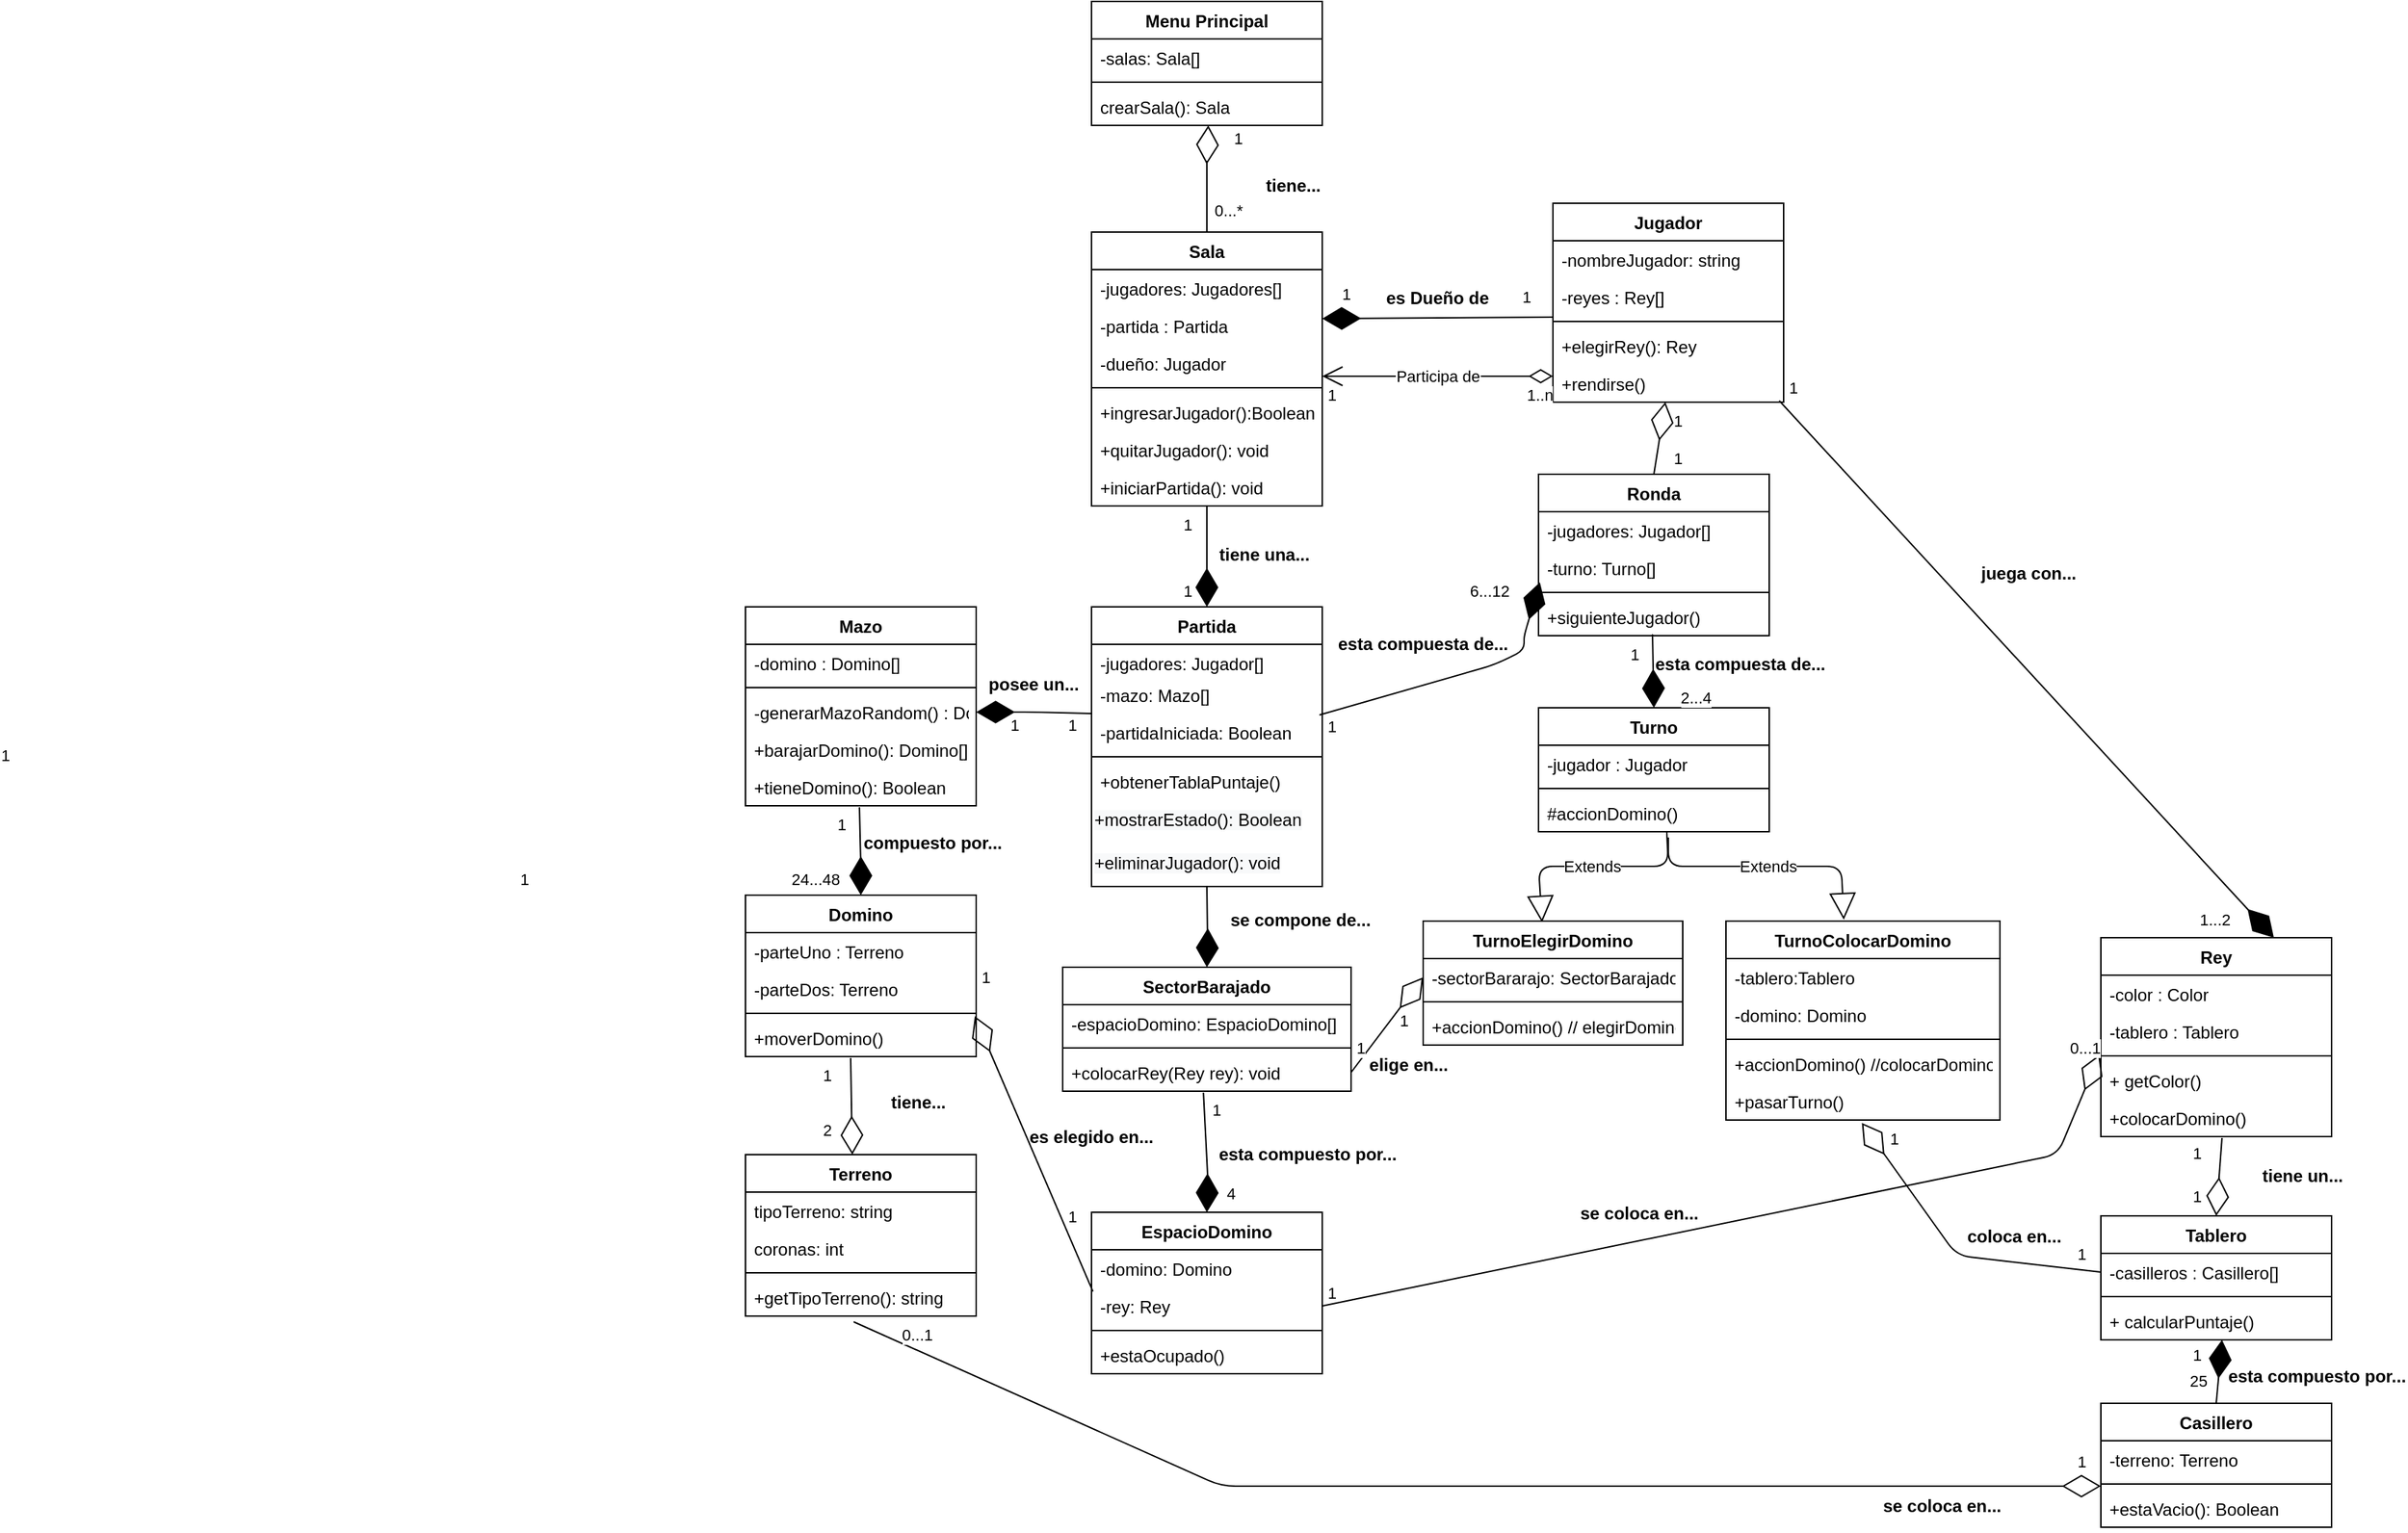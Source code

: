 <mxfile version="14.4.3" type="device" pages="3"><diagram id="KuV_5KP9sOC4Y28klqq5" name="DiagramaClases"><mxGraphModel dx="1955" dy="1622" grid="1" gridSize="10" guides="1" tooltips="1" connect="1" arrows="1" fold="1" page="1" pageScale="1" pageWidth="850" pageHeight="1100" math="0" shadow="0"><root><mxCell id="0"/><mxCell id="1" parent="0"/><mxCell id="2_Eyo7w_1STOBuN21hWx-1" value="Domino" style="swimlane;fontStyle=1;align=center;verticalAlign=top;childLayout=stackLayout;horizontal=1;startSize=26;horizontalStack=0;resizeParent=1;resizeParentMax=0;resizeLast=0;collapsible=1;marginBottom=0;" vertex="1" parent="1"><mxGeometry x="40" y="180" width="160" height="112" as="geometry"/></mxCell><mxCell id="2_Eyo7w_1STOBuN21hWx-2" value="-parteUno : Terreno" style="text;strokeColor=none;fillColor=none;align=left;verticalAlign=top;spacingLeft=4;spacingRight=4;overflow=hidden;rotatable=0;points=[[0,0.5],[1,0.5]];portConstraint=eastwest;" vertex="1" parent="2_Eyo7w_1STOBuN21hWx-1"><mxGeometry y="26" width="160" height="26" as="geometry"/></mxCell><mxCell id="yd41BrA-gh4_vi07hVKu-1" value="-parteDos: Terreno" style="text;strokeColor=none;fillColor=none;align=left;verticalAlign=top;spacingLeft=4;spacingRight=4;overflow=hidden;rotatable=0;points=[[0,0.5],[1,0.5]];portConstraint=eastwest;" vertex="1" parent="2_Eyo7w_1STOBuN21hWx-1"><mxGeometry y="52" width="160" height="26" as="geometry"/></mxCell><mxCell id="2_Eyo7w_1STOBuN21hWx-3" value="" style="line;strokeWidth=1;fillColor=none;align=left;verticalAlign=middle;spacingTop=-1;spacingLeft=3;spacingRight=3;rotatable=0;labelPosition=right;points=[];portConstraint=eastwest;" vertex="1" parent="2_Eyo7w_1STOBuN21hWx-1"><mxGeometry y="78" width="160" height="8" as="geometry"/></mxCell><mxCell id="2_Eyo7w_1STOBuN21hWx-4" value="+moverDomino()&#10;" style="text;strokeColor=none;fillColor=none;align=left;verticalAlign=top;spacingLeft=4;spacingRight=4;overflow=hidden;rotatable=0;points=[[0,0.5],[1,0.5]];portConstraint=eastwest;" vertex="1" parent="2_Eyo7w_1STOBuN21hWx-1"><mxGeometry y="86" width="160" height="26" as="geometry"/></mxCell><mxCell id="4Z4mTDi5kLFsqpVCxoKv-1" value="Tablero" style="swimlane;fontStyle=1;align=center;verticalAlign=top;childLayout=stackLayout;horizontal=1;startSize=26;horizontalStack=0;resizeParent=1;resizeParentMax=0;resizeLast=0;collapsible=1;marginBottom=0;" vertex="1" parent="1"><mxGeometry x="980" y="402.5" width="160" height="86" as="geometry"/></mxCell><mxCell id="4Z4mTDi5kLFsqpVCxoKv-2" value="-casilleros : Casillero[]" style="text;strokeColor=none;fillColor=none;align=left;verticalAlign=top;spacingLeft=4;spacingRight=4;overflow=hidden;rotatable=0;points=[[0,0.5],[1,0.5]];portConstraint=eastwest;" vertex="1" parent="4Z4mTDi5kLFsqpVCxoKv-1"><mxGeometry y="26" width="160" height="26" as="geometry"/></mxCell><mxCell id="4Z4mTDi5kLFsqpVCxoKv-4" value="" style="line;strokeWidth=1;fillColor=none;align=left;verticalAlign=middle;spacingTop=-1;spacingLeft=3;spacingRight=3;rotatable=0;labelPosition=right;points=[];portConstraint=eastwest;" vertex="1" parent="4Z4mTDi5kLFsqpVCxoKv-1"><mxGeometry y="52" width="160" height="8" as="geometry"/></mxCell><mxCell id="4Z4mTDi5kLFsqpVCxoKv-5" value="+ calcularPuntaje()" style="text;strokeColor=none;fillColor=none;align=left;verticalAlign=top;spacingLeft=4;spacingRight=4;overflow=hidden;rotatable=0;points=[[0,0.5],[1,0.5]];portConstraint=eastwest;" vertex="1" parent="4Z4mTDi5kLFsqpVCxoKv-1"><mxGeometry y="60" width="160" height="26" as="geometry"/></mxCell><mxCell id="IVnZusQL6a7Zm7D5VMt5-2" value="Rey" style="swimlane;fontStyle=1;align=center;verticalAlign=top;childLayout=stackLayout;horizontal=1;startSize=26;horizontalStack=0;resizeParent=1;resizeParentMax=0;resizeLast=0;collapsible=1;marginBottom=0;" vertex="1" parent="1"><mxGeometry x="980" y="209.5" width="160" height="138" as="geometry"/></mxCell><mxCell id="IVnZusQL6a7Zm7D5VMt5-3" value="-color : Color" style="text;strokeColor=none;fillColor=none;align=left;verticalAlign=top;spacingLeft=4;spacingRight=4;overflow=hidden;rotatable=0;points=[[0,0.5],[1,0.5]];portConstraint=eastwest;" vertex="1" parent="IVnZusQL6a7Zm7D5VMt5-2"><mxGeometry y="26" width="160" height="26" as="geometry"/></mxCell><mxCell id="chewDs23uVSeiwVYQkYg-18" value="-tablero : Tablero" style="text;strokeColor=none;fillColor=none;align=left;verticalAlign=top;spacingLeft=4;spacingRight=4;overflow=hidden;rotatable=0;points=[[0,0.5],[1,0.5]];portConstraint=eastwest;" vertex="1" parent="IVnZusQL6a7Zm7D5VMt5-2"><mxGeometry y="52" width="160" height="26" as="geometry"/></mxCell><mxCell id="IVnZusQL6a7Zm7D5VMt5-4" value="" style="line;strokeWidth=1;fillColor=none;align=left;verticalAlign=middle;spacingTop=-1;spacingLeft=3;spacingRight=3;rotatable=0;labelPosition=right;points=[];portConstraint=eastwest;" vertex="1" parent="IVnZusQL6a7Zm7D5VMt5-2"><mxGeometry y="78" width="160" height="8" as="geometry"/></mxCell><mxCell id="IVnZusQL6a7Zm7D5VMt5-5" value="+ getColor()" style="text;strokeColor=none;fillColor=none;align=left;verticalAlign=top;spacingLeft=4;spacingRight=4;overflow=hidden;rotatable=0;points=[[0,0.5],[1,0.5]];portConstraint=eastwest;" vertex="1" parent="IVnZusQL6a7Zm7D5VMt5-2"><mxGeometry y="86" width="160" height="26" as="geometry"/></mxCell><mxCell id="ZTpM5N0s4w7Glx8zEcHS-23" value="+colocarDomino()" style="text;strokeColor=none;fillColor=none;align=left;verticalAlign=top;spacingLeft=4;spacingRight=4;overflow=hidden;rotatable=0;points=[[0,0.5],[1,0.5]];portConstraint=eastwest;" vertex="1" parent="IVnZusQL6a7Zm7D5VMt5-2"><mxGeometry y="112" width="160" height="26" as="geometry"/></mxCell><mxCell id="chewDs23uVSeiwVYQkYg-1" value="Casillero" style="swimlane;fontStyle=1;align=center;verticalAlign=top;childLayout=stackLayout;horizontal=1;startSize=26;horizontalStack=0;resizeParent=1;resizeParentMax=0;resizeLast=0;collapsible=1;marginBottom=0;" vertex="1" parent="1"><mxGeometry x="980" y="532.5" width="160" height="86" as="geometry"/></mxCell><mxCell id="chewDs23uVSeiwVYQkYg-6" value="-terreno: Terreno" style="text;strokeColor=none;fillColor=none;align=left;verticalAlign=top;spacingLeft=4;spacingRight=4;overflow=hidden;rotatable=0;points=[[0,0.5],[1,0.5]];portConstraint=eastwest;" vertex="1" parent="chewDs23uVSeiwVYQkYg-1"><mxGeometry y="26" width="160" height="26" as="geometry"/></mxCell><mxCell id="chewDs23uVSeiwVYQkYg-3" value="" style="line;strokeWidth=1;fillColor=none;align=left;verticalAlign=middle;spacingTop=-1;spacingLeft=3;spacingRight=3;rotatable=0;labelPosition=right;points=[];portConstraint=eastwest;" vertex="1" parent="chewDs23uVSeiwVYQkYg-1"><mxGeometry y="52" width="160" height="8" as="geometry"/></mxCell><mxCell id="chewDs23uVSeiwVYQkYg-4" value="+estaVacio(): Boolean" style="text;strokeColor=none;fillColor=none;align=left;verticalAlign=top;spacingLeft=4;spacingRight=4;overflow=hidden;rotatable=0;points=[[0,0.5],[1,0.5]];portConstraint=eastwest;" vertex="1" parent="chewDs23uVSeiwVYQkYg-1"><mxGeometry y="60" width="160" height="26" as="geometry"/></mxCell><mxCell id="chewDs23uVSeiwVYQkYg-7" value="Terreno" style="swimlane;fontStyle=1;align=center;verticalAlign=top;childLayout=stackLayout;horizontal=1;startSize=26;horizontalStack=0;resizeParent=1;resizeParentMax=0;resizeLast=0;collapsible=1;marginBottom=0;" vertex="1" parent="1"><mxGeometry x="40" y="360" width="160" height="112" as="geometry"/></mxCell><mxCell id="chewDs23uVSeiwVYQkYg-8" value="tipoTerreno: string" style="text;strokeColor=none;fillColor=none;align=left;verticalAlign=top;spacingLeft=4;spacingRight=4;overflow=hidden;rotatable=0;points=[[0,0.5],[1,0.5]];portConstraint=eastwest;" vertex="1" parent="chewDs23uVSeiwVYQkYg-7"><mxGeometry y="26" width="160" height="26" as="geometry"/></mxCell><mxCell id="ZTpM5N0s4w7Glx8zEcHS-5" value="coronas: int" style="text;strokeColor=none;fillColor=none;align=left;verticalAlign=top;spacingLeft=4;spacingRight=4;overflow=hidden;rotatable=0;points=[[0,0.5],[1,0.5]];portConstraint=eastwest;" vertex="1" parent="chewDs23uVSeiwVYQkYg-7"><mxGeometry y="52" width="160" height="26" as="geometry"/></mxCell><mxCell id="chewDs23uVSeiwVYQkYg-10" value="" style="line;strokeWidth=1;fillColor=none;align=left;verticalAlign=middle;spacingTop=-1;spacingLeft=3;spacingRight=3;rotatable=0;labelPosition=right;points=[];portConstraint=eastwest;" vertex="1" parent="chewDs23uVSeiwVYQkYg-7"><mxGeometry y="78" width="160" height="8" as="geometry"/></mxCell><mxCell id="chewDs23uVSeiwVYQkYg-11" value="+getTipoTerreno(): string" style="text;strokeColor=none;fillColor=none;align=left;verticalAlign=top;spacingLeft=4;spacingRight=4;overflow=hidden;rotatable=0;points=[[0,0.5],[1,0.5]];portConstraint=eastwest;" vertex="1" parent="chewDs23uVSeiwVYQkYg-7"><mxGeometry y="86" width="160" height="26" as="geometry"/></mxCell><mxCell id="chewDs23uVSeiwVYQkYg-13" value="Jugador" style="swimlane;fontStyle=1;align=center;verticalAlign=top;childLayout=stackLayout;horizontal=1;startSize=26;horizontalStack=0;resizeParent=1;resizeParentMax=0;resizeLast=0;collapsible=1;marginBottom=0;" vertex="1" parent="1"><mxGeometry x="600" y="-300" width="160" height="138" as="geometry"/></mxCell><mxCell id="chewDs23uVSeiwVYQkYg-14" value="-nombreJugador: string " style="text;strokeColor=none;fillColor=none;align=left;verticalAlign=top;spacingLeft=4;spacingRight=4;overflow=hidden;rotatable=0;points=[[0,0.5],[1,0.5]];portConstraint=eastwest;" vertex="1" parent="chewDs23uVSeiwVYQkYg-13"><mxGeometry y="26" width="160" height="26" as="geometry"/></mxCell><mxCell id="chewDs23uVSeiwVYQkYg-17" value="-reyes : Rey[] " style="text;strokeColor=none;fillColor=none;align=left;verticalAlign=top;spacingLeft=4;spacingRight=4;overflow=hidden;rotatable=0;points=[[0,0.5],[1,0.5]];portConstraint=eastwest;" vertex="1" parent="chewDs23uVSeiwVYQkYg-13"><mxGeometry y="52" width="160" height="26" as="geometry"/></mxCell><mxCell id="chewDs23uVSeiwVYQkYg-15" value="" style="line;strokeWidth=1;fillColor=none;align=left;verticalAlign=middle;spacingTop=-1;spacingLeft=3;spacingRight=3;rotatable=0;labelPosition=right;points=[];portConstraint=eastwest;" vertex="1" parent="chewDs23uVSeiwVYQkYg-13"><mxGeometry y="78" width="160" height="8" as="geometry"/></mxCell><mxCell id="ZTpM5N0s4w7Glx8zEcHS-24" value="+elegirRey(): Rey" style="text;strokeColor=none;fillColor=none;align=left;verticalAlign=top;spacingLeft=4;spacingRight=4;overflow=hidden;rotatable=0;points=[[0,0.5],[1,0.5]];portConstraint=eastwest;" vertex="1" parent="chewDs23uVSeiwVYQkYg-13"><mxGeometry y="86" width="160" height="26" as="geometry"/></mxCell><mxCell id="k0JgMos1GqSdEg9v65yC-19" value="+rendirse()" style="text;strokeColor=none;fillColor=none;align=left;verticalAlign=top;spacingLeft=4;spacingRight=4;overflow=hidden;rotatable=0;points=[[0,0.5],[1,0.5]];portConstraint=eastwest;" vertex="1" parent="chewDs23uVSeiwVYQkYg-13"><mxGeometry y="112" width="160" height="26" as="geometry"/></mxCell><mxCell id="k0JgMos1GqSdEg9v65yC-24" value="" style="endArrow=diamondThin;endFill=1;endSize=24;html=1;entryX=0;entryY=1.038;entryDx=0;entryDy=0;entryPerimeter=0;exitX=0;exitY=1.038;exitDx=0;exitDy=0;exitPerimeter=0;" edge="1" parent="chewDs23uVSeiwVYQkYg-13" source="chewDs23uVSeiwVYQkYg-17"><mxGeometry width="160" relative="1" as="geometry"><mxPoint x="10" y="80" as="sourcePoint"/><mxPoint x="-160" y="80" as="targetPoint"/></mxGeometry></mxCell><mxCell id="chewDs23uVSeiwVYQkYg-19" value="" style="endArrow=diamondThin;endFill=1;endSize=24;html=1;entryX=0.525;entryY=1;entryDx=0;entryDy=0;exitX=0.5;exitY=0;exitDx=0;exitDy=0;entryPerimeter=0;" edge="1" parent="1" source="chewDs23uVSeiwVYQkYg-1" target="4Z4mTDi5kLFsqpVCxoKv-5"><mxGeometry width="160" relative="1" as="geometry"><mxPoint x="980" y="66.5" as="sourcePoint"/><mxPoint x="880" y="66.5" as="targetPoint"/><Array as="points"/></mxGeometry></mxCell><mxCell id="xcDtAoRsEWh64KCgIT7W-1" value="" style="endArrow=diamondThin;endFill=0;endSize=24;html=1;exitX=0.525;exitY=1.038;exitDx=0;exitDy=0;exitPerimeter=0;entryX=0.5;entryY=0;entryDx=0;entryDy=0;" edge="1" parent="1" source="ZTpM5N0s4w7Glx8zEcHS-23" target="4Z4mTDi5kLFsqpVCxoKv-1"><mxGeometry width="160" relative="1" as="geometry"><mxPoint x="820" y="-199.5" as="sourcePoint"/><mxPoint x="759" y="406.5" as="targetPoint"/></mxGeometry></mxCell><mxCell id="fh1y3cduZatrOfhbFXoz-1" value="Partida" style="swimlane;fontStyle=1;align=center;verticalAlign=top;childLayout=stackLayout;horizontal=1;startSize=26;horizontalStack=0;resizeParent=1;resizeParentMax=0;resizeLast=0;collapsible=1;marginBottom=0;" vertex="1" parent="1"><mxGeometry x="280" y="-20" width="160" height="194" as="geometry"/></mxCell><mxCell id="fh1y3cduZatrOfhbFXoz-2" value="-jugadores: Jugador[]" style="text;strokeColor=none;fillColor=none;align=left;verticalAlign=top;spacingLeft=4;spacingRight=4;overflow=hidden;rotatable=0;points=[[0,0.5],[1,0.5]];portConstraint=eastwest;" vertex="1" parent="fh1y3cduZatrOfhbFXoz-1"><mxGeometry y="26" width="160" height="22" as="geometry"/></mxCell><mxCell id="ZTpM5N0s4w7Glx8zEcHS-6" value="-mazo: Mazo[]" style="text;strokeColor=none;fillColor=none;align=left;verticalAlign=top;spacingLeft=4;spacingRight=4;overflow=hidden;rotatable=0;points=[[0,0.5],[1,0.5]];portConstraint=eastwest;" vertex="1" parent="fh1y3cduZatrOfhbFXoz-1"><mxGeometry y="48" width="160" height="26" as="geometry"/></mxCell><mxCell id="k0JgMos1GqSdEg9v65yC-12" value="-partidaIniciada: Boolean" style="text;strokeColor=none;fillColor=none;align=left;verticalAlign=top;spacingLeft=4;spacingRight=4;overflow=hidden;rotatable=0;points=[[0,0.5],[1,0.5]];portConstraint=eastwest;" vertex="1" parent="fh1y3cduZatrOfhbFXoz-1"><mxGeometry y="74" width="160" height="26" as="geometry"/></mxCell><mxCell id="fh1y3cduZatrOfhbFXoz-4" value="" style="line;strokeWidth=1;fillColor=none;align=left;verticalAlign=middle;spacingTop=-1;spacingLeft=3;spacingRight=3;rotatable=0;labelPosition=right;points=[];portConstraint=eastwest;" vertex="1" parent="fh1y3cduZatrOfhbFXoz-1"><mxGeometry y="100" width="160" height="8" as="geometry"/></mxCell><mxCell id="fh1y3cduZatrOfhbFXoz-5" value="+obtenerTablaPuntaje()" style="text;strokeColor=none;fillColor=none;align=left;verticalAlign=top;spacingLeft=4;spacingRight=4;overflow=hidden;rotatable=0;points=[[0,0.5],[1,0.5]];portConstraint=eastwest;" vertex="1" parent="fh1y3cduZatrOfhbFXoz-1"><mxGeometry y="108" width="160" height="26" as="geometry"/></mxCell><mxCell id="k0JgMos1GqSdEg9v65yC-13" value="&lt;span style=&quot;color: rgb(0 , 0 , 0) ; font-family: &amp;#34;helvetica&amp;#34; ; font-size: 12px ; font-style: normal ; font-weight: 400 ; letter-spacing: normal ; text-align: left ; text-indent: 0px ; text-transform: none ; word-spacing: 0px ; background-color: rgb(248 , 249 , 250) ; display: inline ; float: none&quot;&gt;+mostrarEstado(): Boolean&lt;/span&gt;" style="text;whiteSpace=wrap;html=1;" vertex="1" parent="fh1y3cduZatrOfhbFXoz-1"><mxGeometry y="134" width="160" height="30" as="geometry"/></mxCell><mxCell id="k0JgMos1GqSdEg9v65yC-20" value="&lt;span style=&quot;color: rgb(0 , 0 , 0) ; font-family: &amp;#34;helvetica&amp;#34; ; font-size: 12px ; font-style: normal ; font-weight: 400 ; letter-spacing: normal ; text-align: left ; text-indent: 0px ; text-transform: none ; word-spacing: 0px ; background-color: rgb(248 , 249 , 250) ; display: inline ; float: none&quot;&gt;+eliminarJugador(): void&lt;br&gt;&lt;/span&gt;" style="text;whiteSpace=wrap;html=1;" vertex="1" parent="fh1y3cduZatrOfhbFXoz-1"><mxGeometry y="164" width="160" height="30" as="geometry"/></mxCell><mxCell id="fh1y3cduZatrOfhbFXoz-12" value="Turno" style="swimlane;fontStyle=1;align=center;verticalAlign=top;childLayout=stackLayout;horizontal=1;startSize=26;horizontalStack=0;resizeParent=1;resizeParentMax=0;resizeLast=0;collapsible=1;marginBottom=0;" vertex="1" parent="1"><mxGeometry x="590" y="50" width="160" height="86" as="geometry"/></mxCell><mxCell id="fh1y3cduZatrOfhbFXoz-13" value="-jugador : Jugador" style="text;strokeColor=none;fillColor=none;align=left;verticalAlign=top;spacingLeft=4;spacingRight=4;overflow=hidden;rotatable=0;points=[[0,0.5],[1,0.5]];portConstraint=eastwest;" vertex="1" parent="fh1y3cduZatrOfhbFXoz-12"><mxGeometry y="26" width="160" height="26" as="geometry"/></mxCell><mxCell id="fh1y3cduZatrOfhbFXoz-14" value="" style="line;strokeWidth=1;fillColor=none;align=left;verticalAlign=middle;spacingTop=-1;spacingLeft=3;spacingRight=3;rotatable=0;labelPosition=right;points=[];portConstraint=eastwest;" vertex="1" parent="fh1y3cduZatrOfhbFXoz-12"><mxGeometry y="52" width="160" height="8" as="geometry"/></mxCell><mxCell id="fh1y3cduZatrOfhbFXoz-15" value="#accionDomino()" style="text;strokeColor=none;fillColor=none;align=left;verticalAlign=top;spacingLeft=4;spacingRight=4;overflow=hidden;rotatable=0;points=[[0,0.5],[1,0.5]];portConstraint=eastwest;" vertex="1" parent="fh1y3cduZatrOfhbFXoz-12"><mxGeometry y="60" width="160" height="26" as="geometry"/></mxCell><mxCell id="ZTpM5N0s4w7Glx8zEcHS-11" value="Mazo" style="swimlane;fontStyle=1;align=center;verticalAlign=top;childLayout=stackLayout;horizontal=1;startSize=26;horizontalStack=0;resizeParent=1;resizeParentMax=0;resizeLast=0;collapsible=1;marginBottom=0;" vertex="1" parent="1"><mxGeometry x="40" y="-20" width="160" height="138" as="geometry"/></mxCell><mxCell id="ZTpM5N0s4w7Glx8zEcHS-12" value="-domino : Domino[]" style="text;strokeColor=none;fillColor=none;align=left;verticalAlign=top;spacingLeft=4;spacingRight=4;overflow=hidden;rotatable=0;points=[[0,0.5],[1,0.5]];portConstraint=eastwest;" vertex="1" parent="ZTpM5N0s4w7Glx8zEcHS-11"><mxGeometry y="26" width="160" height="26" as="geometry"/></mxCell><mxCell id="ZTpM5N0s4w7Glx8zEcHS-13" value="" style="line;strokeWidth=1;fillColor=none;align=left;verticalAlign=middle;spacingTop=-1;spacingLeft=3;spacingRight=3;rotatable=0;labelPosition=right;points=[];portConstraint=eastwest;" vertex="1" parent="ZTpM5N0s4w7Glx8zEcHS-11"><mxGeometry y="52" width="160" height="8" as="geometry"/></mxCell><mxCell id="ZTpM5N0s4w7Glx8zEcHS-14" value="-generarMazoRandom() : Domino[]" style="text;strokeColor=none;fillColor=none;align=left;verticalAlign=top;spacingLeft=4;spacingRight=4;overflow=hidden;rotatable=0;points=[[0,0.5],[1,0.5]];portConstraint=eastwest;" vertex="1" parent="ZTpM5N0s4w7Glx8zEcHS-11"><mxGeometry y="60" width="160" height="26" as="geometry"/></mxCell><mxCell id="ZTpM5N0s4w7Glx8zEcHS-15" value="+barajarDomino(): Domino[]" style="text;strokeColor=none;fillColor=none;align=left;verticalAlign=top;spacingLeft=4;spacingRight=4;overflow=hidden;rotatable=0;points=[[0,0.5],[1,0.5]];portConstraint=eastwest;" vertex="1" parent="ZTpM5N0s4w7Glx8zEcHS-11"><mxGeometry y="86" width="160" height="26" as="geometry"/></mxCell><mxCell id="ZTpM5N0s4w7Glx8zEcHS-16" value="+tieneDomino(): Boolean" style="text;strokeColor=none;fillColor=none;align=left;verticalAlign=top;spacingLeft=4;spacingRight=4;overflow=hidden;rotatable=0;points=[[0,0.5],[1,0.5]];portConstraint=eastwest;" vertex="1" parent="ZTpM5N0s4w7Glx8zEcHS-11"><mxGeometry y="112" width="160" height="26" as="geometry"/></mxCell><mxCell id="ZTpM5N0s4w7Glx8zEcHS-17" value="SectorBarajado" style="swimlane;fontStyle=1;align=center;verticalAlign=top;childLayout=stackLayout;horizontal=1;startSize=26;horizontalStack=0;resizeParent=1;resizeParentMax=0;resizeLast=0;collapsible=1;marginBottom=0;" vertex="1" parent="1"><mxGeometry x="260" y="230" width="200" height="86" as="geometry"/></mxCell><mxCell id="ZTpM5N0s4w7Glx8zEcHS-18" value="-espacioDomino: EspacioDomino[]" style="text;strokeColor=none;fillColor=none;align=left;verticalAlign=top;spacingLeft=4;spacingRight=4;overflow=hidden;rotatable=0;points=[[0,0.5],[1,0.5]];portConstraint=eastwest;" vertex="1" parent="ZTpM5N0s4w7Glx8zEcHS-17"><mxGeometry y="26" width="200" height="26" as="geometry"/></mxCell><mxCell id="ZTpM5N0s4w7Glx8zEcHS-19" value="" style="line;strokeWidth=1;fillColor=none;align=left;verticalAlign=middle;spacingTop=-1;spacingLeft=3;spacingRight=3;rotatable=0;labelPosition=right;points=[];portConstraint=eastwest;" vertex="1" parent="ZTpM5N0s4w7Glx8zEcHS-17"><mxGeometry y="52" width="200" height="8" as="geometry"/></mxCell><mxCell id="ZTpM5N0s4w7Glx8zEcHS-30" value="+colocarRey(Rey rey): void" style="text;strokeColor=none;fillColor=none;align=left;verticalAlign=top;spacingLeft=4;spacingRight=4;overflow=hidden;rotatable=0;points=[[0,0.5],[1,0.5]];portConstraint=eastwest;" vertex="1" parent="ZTpM5N0s4w7Glx8zEcHS-17"><mxGeometry y="60" width="200" height="26" as="geometry"/></mxCell><mxCell id="ZTpM5N0s4w7Glx8zEcHS-25" value="EspacioDomino" style="swimlane;fontStyle=1;align=center;verticalAlign=top;childLayout=stackLayout;horizontal=1;startSize=26;horizontalStack=0;resizeParent=1;resizeParentMax=0;resizeLast=0;collapsible=1;marginBottom=0;" vertex="1" parent="1"><mxGeometry x="280" y="400" width="160" height="112" as="geometry"/></mxCell><mxCell id="ZTpM5N0s4w7Glx8zEcHS-26" value="-domino: Domino" style="text;strokeColor=none;fillColor=none;align=left;verticalAlign=top;spacingLeft=4;spacingRight=4;overflow=hidden;rotatable=0;points=[[0,0.5],[1,0.5]];portConstraint=eastwest;" vertex="1" parent="ZTpM5N0s4w7Glx8zEcHS-25"><mxGeometry y="26" width="160" height="26" as="geometry"/></mxCell><mxCell id="ZTpM5N0s4w7Glx8zEcHS-29" value="-rey: Rey" style="text;strokeColor=none;fillColor=none;align=left;verticalAlign=top;spacingLeft=4;spacingRight=4;overflow=hidden;rotatable=0;points=[[0,0.5],[1,0.5]];portConstraint=eastwest;" vertex="1" parent="ZTpM5N0s4w7Glx8zEcHS-25"><mxGeometry y="52" width="160" height="26" as="geometry"/></mxCell><mxCell id="ZTpM5N0s4w7Glx8zEcHS-27" value="" style="line;strokeWidth=1;fillColor=none;align=left;verticalAlign=middle;spacingTop=-1;spacingLeft=3;spacingRight=3;rotatable=0;labelPosition=right;points=[];portConstraint=eastwest;" vertex="1" parent="ZTpM5N0s4w7Glx8zEcHS-25"><mxGeometry y="78" width="160" height="8" as="geometry"/></mxCell><mxCell id="ZTpM5N0s4w7Glx8zEcHS-28" value="+estaOcupado()" style="text;strokeColor=none;fillColor=none;align=left;verticalAlign=top;spacingLeft=4;spacingRight=4;overflow=hidden;rotatable=0;points=[[0,0.5],[1,0.5]];portConstraint=eastwest;" vertex="1" parent="ZTpM5N0s4w7Glx8zEcHS-25"><mxGeometry y="86" width="160" height="26" as="geometry"/></mxCell><mxCell id="k0JgMos1GqSdEg9v65yC-2" value="Menu Principal" style="swimlane;fontStyle=1;align=center;verticalAlign=top;childLayout=stackLayout;horizontal=1;startSize=26;horizontalStack=0;resizeParent=1;resizeParentMax=0;resizeLast=0;collapsible=1;marginBottom=0;" vertex="1" parent="1"><mxGeometry x="280" y="-440" width="160" height="86" as="geometry"/></mxCell><mxCell id="k0JgMos1GqSdEg9v65yC-3" value="-salas: Sala[]" style="text;strokeColor=none;fillColor=none;align=left;verticalAlign=top;spacingLeft=4;spacingRight=4;overflow=hidden;rotatable=0;points=[[0,0.5],[1,0.5]];portConstraint=eastwest;" vertex="1" parent="k0JgMos1GqSdEg9v65yC-2"><mxGeometry y="26" width="160" height="26" as="geometry"/></mxCell><mxCell id="k0JgMos1GqSdEg9v65yC-4" value="" style="line;strokeWidth=1;fillColor=none;align=left;verticalAlign=middle;spacingTop=-1;spacingLeft=3;spacingRight=3;rotatable=0;labelPosition=right;points=[];portConstraint=eastwest;" vertex="1" parent="k0JgMos1GqSdEg9v65yC-2"><mxGeometry y="52" width="160" height="8" as="geometry"/></mxCell><mxCell id="k0JgMos1GqSdEg9v65yC-5" value="crearSala(): Sala" style="text;strokeColor=none;fillColor=none;align=left;verticalAlign=top;spacingLeft=4;spacingRight=4;overflow=hidden;rotatable=0;points=[[0,0.5],[1,0.5]];portConstraint=eastwest;" vertex="1" parent="k0JgMos1GqSdEg9v65yC-2"><mxGeometry y="60" width="160" height="26" as="geometry"/></mxCell><mxCell id="k0JgMos1GqSdEg9v65yC-6" value="Sala" style="swimlane;fontStyle=1;align=center;verticalAlign=top;childLayout=stackLayout;horizontal=1;startSize=26;horizontalStack=0;resizeParent=1;resizeParentMax=0;resizeLast=0;collapsible=1;marginBottom=0;" vertex="1" parent="1"><mxGeometry x="280" y="-280" width="160" height="190" as="geometry"/></mxCell><mxCell id="k0JgMos1GqSdEg9v65yC-7" value="-jugadores: Jugadores[]" style="text;strokeColor=none;fillColor=none;align=left;verticalAlign=top;spacingLeft=4;spacingRight=4;overflow=hidden;rotatable=0;points=[[0,0.5],[1,0.5]];portConstraint=eastwest;" vertex="1" parent="k0JgMos1GqSdEg9v65yC-6"><mxGeometry y="26" width="160" height="26" as="geometry"/></mxCell><mxCell id="k0JgMos1GqSdEg9v65yC-10" value="-partida : Partida" style="text;strokeColor=none;fillColor=none;align=left;verticalAlign=top;spacingLeft=4;spacingRight=4;overflow=hidden;rotatable=0;points=[[0,0.5],[1,0.5]];portConstraint=eastwest;" vertex="1" parent="k0JgMos1GqSdEg9v65yC-6"><mxGeometry y="52" width="160" height="26" as="geometry"/></mxCell><mxCell id="k0JgMos1GqSdEg9v65yC-15" value="-dueño: Jugador" style="text;strokeColor=none;fillColor=none;align=left;verticalAlign=top;spacingLeft=4;spacingRight=4;overflow=hidden;rotatable=0;points=[[0,0.5],[1,0.5]];portConstraint=eastwest;" vertex="1" parent="k0JgMos1GqSdEg9v65yC-6"><mxGeometry y="78" width="160" height="26" as="geometry"/></mxCell><mxCell id="k0JgMos1GqSdEg9v65yC-8" value="" style="line;strokeWidth=1;fillColor=none;align=left;verticalAlign=middle;spacingTop=-1;spacingLeft=3;spacingRight=3;rotatable=0;labelPosition=right;points=[];portConstraint=eastwest;" vertex="1" parent="k0JgMos1GqSdEg9v65yC-6"><mxGeometry y="104" width="160" height="8" as="geometry"/></mxCell><mxCell id="k0JgMos1GqSdEg9v65yC-9" value="+ingresarJugador():Boolean" style="text;strokeColor=none;fillColor=none;align=left;verticalAlign=top;spacingLeft=4;spacingRight=4;overflow=hidden;rotatable=0;points=[[0,0.5],[1,0.5]];portConstraint=eastwest;" vertex="1" parent="k0JgMos1GqSdEg9v65yC-6"><mxGeometry y="112" width="160" height="26" as="geometry"/></mxCell><mxCell id="k0JgMos1GqSdEg9v65yC-17" value="+quitarJugador(): void" style="text;strokeColor=none;fillColor=none;align=left;verticalAlign=top;spacingLeft=4;spacingRight=4;overflow=hidden;rotatable=0;points=[[0,0.5],[1,0.5]];portConstraint=eastwest;" vertex="1" parent="k0JgMos1GqSdEg9v65yC-6"><mxGeometry y="138" width="160" height="26" as="geometry"/></mxCell><mxCell id="k0JgMos1GqSdEg9v65yC-32" value="+iniciarPartida(): void" style="text;strokeColor=none;fillColor=none;align=left;verticalAlign=top;spacingLeft=4;spacingRight=4;overflow=hidden;rotatable=0;points=[[0,0.5],[1,0.5]];portConstraint=eastwest;" vertex="1" parent="k0JgMos1GqSdEg9v65yC-6"><mxGeometry y="164" width="160" height="26" as="geometry"/></mxCell><mxCell id="k0JgMos1GqSdEg9v65yC-21" value="" style="endArrow=diamondThin;endFill=0;endSize=24;html=1;exitX=0.5;exitY=0;exitDx=0;exitDy=0;entryX=0.506;entryY=1;entryDx=0;entryDy=0;entryPerimeter=0;" edge="1" parent="1" source="k0JgMos1GqSdEg9v65yC-6" target="k0JgMos1GqSdEg9v65yC-5"><mxGeometry width="160" relative="1" as="geometry"><mxPoint x="520" y="-350" as="sourcePoint"/><mxPoint x="360" y="-350" as="targetPoint"/><Array as="points"><mxPoint x="360" y="-330"/></Array></mxGeometry></mxCell><mxCell id="k0JgMos1GqSdEg9v65yC-25" value="es Dueño de" style="text;align=center;fontStyle=1;verticalAlign=middle;spacingLeft=3;spacingRight=3;strokeColor=none;rotatable=0;points=[[0,0.5],[1,0.5]];portConstraint=eastwest;" vertex="1" parent="1"><mxGeometry x="480" y="-248" width="80" height="26" as="geometry"/></mxCell><mxCell id="k0JgMos1GqSdEg9v65yC-26" value="Participa de" style="endArrow=open;html=1;endSize=12;startArrow=diamondThin;startSize=14;startFill=0;edgeStyle=orthogonalEdgeStyle;" edge="1" parent="1"><mxGeometry relative="1" as="geometry"><mxPoint x="600" y="-180" as="sourcePoint"/><mxPoint x="440" y="-180" as="targetPoint"/></mxGeometry></mxCell><mxCell id="k0JgMos1GqSdEg9v65yC-27" value="1..n" style="edgeLabel;resizable=0;html=1;align=left;verticalAlign=top;" connectable="0" vertex="1" parent="k0JgMos1GqSdEg9v65yC-26"><mxGeometry x="-1" relative="1" as="geometry"><mxPoint x="-20" as="offset"/></mxGeometry></mxCell><mxCell id="k0JgMos1GqSdEg9v65yC-28" value="1" style="edgeLabel;resizable=0;html=1;align=right;verticalAlign=top;" connectable="0" vertex="1" parent="k0JgMos1GqSdEg9v65yC-26"><mxGeometry x="1" relative="1" as="geometry"><mxPoint x="10" as="offset"/></mxGeometry></mxCell><mxCell id="k0JgMos1GqSdEg9v65yC-30" value="" style="endArrow=diamondThin;endFill=1;endSize=24;html=1;entryX=0.5;entryY=0;entryDx=0;entryDy=0;" edge="1" parent="1" target="fh1y3cduZatrOfhbFXoz-1"><mxGeometry width="160" relative="1" as="geometry"><mxPoint x="360" y="-90" as="sourcePoint"/><mxPoint x="345" y="-48.99" as="targetPoint"/><Array as="points"><mxPoint x="360" y="-80"/></Array></mxGeometry></mxCell><mxCell id="k0JgMos1GqSdEg9v65yC-33" value="tiene una..." style="text;align=center;fontStyle=1;verticalAlign=middle;spacingLeft=3;spacingRight=3;strokeColor=none;rotatable=0;points=[[0,0.5],[1,0.5]];portConstraint=eastwest;" vertex="1" parent="1"><mxGeometry x="360" y="-70" width="80" height="26" as="geometry"/></mxCell><mxCell id="k0JgMos1GqSdEg9v65yC-34" value="" style="endArrow=diamondThin;endFill=1;endSize=24;html=1;entryX=1;entryY=0.5;entryDx=0;entryDy=0;exitX=0;exitY=0;exitDx=0;exitDy=0;exitPerimeter=0;" edge="1" parent="1" source="k0JgMos1GqSdEg9v65yC-12" target="ZTpM5N0s4w7Glx8zEcHS-14"><mxGeometry width="160" relative="1" as="geometry"><mxPoint x="250" as="sourcePoint"/><mxPoint x="250" y="70" as="targetPoint"/><Array as="points"><mxPoint x="240" y="53"/></Array></mxGeometry></mxCell><mxCell id="k0JgMos1GqSdEg9v65yC-35" value="posee un..." style="text;align=center;fontStyle=1;verticalAlign=middle;spacingLeft=3;spacingRight=3;strokeColor=none;rotatable=0;points=[[0,0.5],[1,0.5]];portConstraint=eastwest;" vertex="1" parent="1"><mxGeometry x="200" y="20" width="80" height="26" as="geometry"/></mxCell><mxCell id="k0JgMos1GqSdEg9v65yC-36" value="" style="endArrow=diamondThin;endFill=1;endSize=24;html=1;entryX=0.5;entryY=0;entryDx=0;entryDy=0;exitX=0.494;exitY=1.038;exitDx=0;exitDy=0;exitPerimeter=0;" edge="1" parent="1" source="ZTpM5N0s4w7Glx8zEcHS-16" target="2_Eyo7w_1STOBuN21hWx-1"><mxGeometry width="160" relative="1" as="geometry"><mxPoint x="160" y="161" as="sourcePoint"/><mxPoint x="80" y="160" as="targetPoint"/><Array as="points"><mxPoint x="120" y="160"/></Array></mxGeometry></mxCell><mxCell id="k0JgMos1GqSdEg9v65yC-37" value="compuesto por..." style="text;align=center;fontStyle=1;verticalAlign=middle;spacingLeft=3;spacingRight=3;strokeColor=none;rotatable=0;points=[[0,0.5],[1,0.5]];portConstraint=eastwest;" vertex="1" parent="1"><mxGeometry x="130" y="130" width="80" height="26" as="geometry"/></mxCell><mxCell id="k0JgMos1GqSdEg9v65yC-38" value="1" style="edgeLabel;resizable=0;html=1;align=right;verticalAlign=top;" connectable="0" vertex="1" parent="1"><mxGeometry x="350" y="-90" as="geometry"/></mxCell><mxCell id="k0JgMos1GqSdEg9v65yC-40" value="1" style="edgeLabel;resizable=0;html=1;align=right;verticalAlign=top;" connectable="0" vertex="1" parent="1"><mxGeometry x="350" y="-44" as="geometry"/></mxCell><mxCell id="k0JgMos1GqSdEg9v65yC-41" value="1" style="edgeLabel;resizable=0;html=1;align=right;verticalAlign=top;" connectable="0" vertex="1" parent="1"><mxGeometry x="270" y="49" as="geometry"/></mxCell><mxCell id="k0JgMos1GqSdEg9v65yC-42" value="1" style="edgeLabel;resizable=0;html=1;align=right;verticalAlign=top;" connectable="0" vertex="1" parent="1"><mxGeometry x="230" y="49" as="geometry"/></mxCell><mxCell id="k0JgMos1GqSdEg9v65yC-43" value="1" style="edgeLabel;resizable=0;html=1;align=right;verticalAlign=top;" connectable="0" vertex="1" parent="1"><mxGeometry x="110" y="118" as="geometry"/></mxCell><mxCell id="k0JgMos1GqSdEg9v65yC-44" value="24...48" style="edgeLabel;resizable=0;html=1;align=left;verticalAlign=top;" connectable="0" vertex="1" parent="1"><mxGeometry x="70" y="156" as="geometry"/></mxCell><mxCell id="k0JgMos1GqSdEg9v65yC-46" value="1" style="edgeLabel;resizable=0;html=1;align=right;verticalAlign=top;" connectable="0" vertex="1" parent="1"><mxGeometry x="100" y="292" as="geometry"/></mxCell><mxCell id="k0JgMos1GqSdEg9v65yC-47" value="2" style="edgeLabel;resizable=0;html=1;align=right;verticalAlign=top;" connectable="0" vertex="1" parent="1"><mxGeometry x="100" y="330" as="geometry"/></mxCell><mxCell id="k0JgMos1GqSdEg9v65yC-48" value="" style="endArrow=diamondThin;endFill=1;endSize=24;html=1;exitX=0.5;exitY=1;exitDx=0;exitDy=0;entryX=0.5;entryY=0;entryDx=0;entryDy=0;" edge="1" parent="1" source="k0JgMos1GqSdEg9v65yC-20" target="ZTpM5N0s4w7Glx8zEcHS-17"><mxGeometry width="160" relative="1" as="geometry"><mxPoint x="360" y="180" as="sourcePoint"/><mxPoint x="360" y="230" as="targetPoint"/><Array as="points"><mxPoint x="360.46" y="211.01"/></Array></mxGeometry></mxCell><mxCell id="k0JgMos1GqSdEg9v65yC-49" value="" style="endArrow=diamondThin;endFill=1;endSize=24;html=1;exitX=0.488;exitY=1.038;exitDx=0;exitDy=0;entryX=0.5;entryY=0;entryDx=0;entryDy=0;exitPerimeter=0;" edge="1" parent="1" source="ZTpM5N0s4w7Glx8zEcHS-30" target="ZTpM5N0s4w7Glx8zEcHS-25"><mxGeometry width="160" relative="1" as="geometry"><mxPoint x="360" y="336" as="sourcePoint"/><mxPoint x="360" y="386" as="targetPoint"/><Array as="points"><mxPoint x="360.46" y="373.01"/></Array></mxGeometry></mxCell><mxCell id="k0JgMos1GqSdEg9v65yC-68" value="" style="endArrow=diamondThin;endFill=0;endSize=24;html=1;exitX=0.006;exitY=0.115;exitDx=0;exitDy=0;entryX=0.994;entryY=0.75;entryDx=0;entryDy=0;entryPerimeter=0;exitPerimeter=0;" edge="1" parent="1" source="ZTpM5N0s4w7Glx8zEcHS-29" target="2_Eyo7w_1STOBuN21hWx-3"><mxGeometry width="160" relative="1" as="geometry"><mxPoint x="220" y="284" as="sourcePoint"/><mxPoint x="220" y="240" as="targetPoint"/><Array as="points"/></mxGeometry></mxCell><mxCell id="k0JgMos1GqSdEg9v65yC-69" value="1" style="edgeLabel;resizable=0;html=1;align=right;verticalAlign=top;" connectable="0" vertex="1" parent="1"><mxGeometry x="210" y="224" as="geometry"/></mxCell><mxCell id="k0JgMos1GqSdEg9v65yC-70" value="1" style="edgeLabel;resizable=0;html=1;align=right;verticalAlign=top;" connectable="0" vertex="1" parent="1"><mxGeometry x="270" y="390" as="geometry"/></mxCell><mxCell id="k0JgMos1GqSdEg9v65yC-71" value="1" style="edgeLabel;resizable=0;html=1;align=right;verticalAlign=top;" connectable="0" vertex="1" parent="1"><mxGeometry x="370" y="316" as="geometry"/></mxCell><mxCell id="k0JgMos1GqSdEg9v65yC-72" value="4" style="edgeLabel;resizable=0;html=1;align=right;verticalAlign=top;" connectable="0" vertex="1" parent="1"><mxGeometry x="380" y="374" as="geometry"/></mxCell><mxCell id="k0JgMos1GqSdEg9v65yC-90" value="1" style="edgeLabel;resizable=0;html=1;align=right;verticalAlign=top;" connectable="0" vertex="1" parent="1"><mxGeometry x="450" y="443" as="geometry"/></mxCell><mxCell id="k0JgMos1GqSdEg9v65yC-89" value="" style="endArrow=diamondThin;endFill=0;endSize=24;html=1;exitX=1;exitY=0.5;exitDx=0;exitDy=0;entryX=-0.006;entryY=-0.192;entryDx=0;entryDy=0;entryPerimeter=0;" edge="1" parent="1" source="ZTpM5N0s4w7Glx8zEcHS-29" target="IVnZusQL6a7Zm7D5VMt5-5"><mxGeometry width="160" relative="1" as="geometry"><mxPoint x="478.08" y="442.004" as="sourcePoint"/><mxPoint x="560" y="658.0" as="targetPoint"/><Array as="points"><mxPoint x="950" y="360"/></Array></mxGeometry></mxCell><mxCell id="k0JgMos1GqSdEg9v65yC-91" value="0...1" style="edgeLabel;resizable=0;html=1;align=right;verticalAlign=top;" connectable="0" vertex="1" parent="1"><mxGeometry x="980" y="273" as="geometry"/></mxCell><mxCell id="k0JgMos1GqSdEg9v65yC-93" value="" style="endArrow=diamondThin;endFill=1;endSize=24;html=1;entryX=0.75;entryY=0;entryDx=0;entryDy=0;exitX=0.981;exitY=0.962;exitDx=0;exitDy=0;exitPerimeter=0;" edge="1" parent="1" source="k0JgMos1GqSdEg9v65yC-19" target="IVnZusQL6a7Zm7D5VMt5-2"><mxGeometry width="160" relative="1" as="geometry"><mxPoint x="734" y="84" as="sourcePoint"/><mxPoint x="730" y="118" as="targetPoint"/><Array as="points"/></mxGeometry></mxCell><mxCell id="k0JgMos1GqSdEg9v65yC-95" value="1" style="edgeLabel;resizable=0;html=1;align=right;verticalAlign=top;" connectable="0" vertex="1" parent="1"><mxGeometry x="690" y="-162" as="geometry"/></mxCell><mxCell id="k0JgMos1GqSdEg9v65yC-96" value="1...2" style="edgeLabel;resizable=0;html=1;align=right;verticalAlign=top;" connectable="0" vertex="1" parent="1"><mxGeometry x="1070" y="183.5" as="geometry"/></mxCell><mxCell id="k0JgMos1GqSdEg9v65yC-97" value="" style="endArrow=diamondThin;endFill=0;endSize=24;html=1;exitX=0.469;exitY=1.154;exitDx=0;exitDy=0;entryX=0;entryY=0.688;entryDx=0;entryDy=0;entryPerimeter=0;exitPerimeter=0;" edge="1" parent="1" source="chewDs23uVSeiwVYQkYg-11" target="chewDs23uVSeiwVYQkYg-3"><mxGeometry width="160" relative="1" as="geometry"><mxPoint x="440.96" y="760.49" as="sourcePoint"/><mxPoint x="670" y="599.998" as="targetPoint"/><Array as="points"><mxPoint x="370" y="590"/></Array></mxGeometry></mxCell><mxCell id="k0JgMos1GqSdEg9v65yC-98" value="1" style="edgeLabel;resizable=0;html=1;align=right;verticalAlign=top;" connectable="0" vertex="1" parent="1"><mxGeometry x="1050" y="346" as="geometry"/></mxCell><mxCell id="k0JgMos1GqSdEg9v65yC-99" value="1" style="edgeLabel;resizable=0;html=1;align=right;verticalAlign=top;" connectable="0" vertex="1" parent="1"><mxGeometry x="1050" y="376" as="geometry"/></mxCell><mxCell id="k0JgMos1GqSdEg9v65yC-100" value="1" style="edgeLabel;resizable=0;html=1;align=right;verticalAlign=top;" connectable="0" vertex="1" parent="1"><mxGeometry x="1050" y="486" as="geometry"/></mxCell><mxCell id="k0JgMos1GqSdEg9v65yC-101" value="25" style="edgeLabel;resizable=0;html=1;align=right;verticalAlign=top;" connectable="0" vertex="1" parent="1"><mxGeometry x="1050" y="488.5" as="geometry"><mxPoint x="4" y="15" as="offset"/></mxGeometry></mxCell><mxCell id="k0JgMos1GqSdEg9v65yC-102" value="0...1" style="edgeLabel;resizable=0;html=1;align=right;verticalAlign=top;" connectable="0" vertex="1" parent="1"><mxGeometry x="170" y="472" as="geometry"/></mxCell><mxCell id="k0JgMos1GqSdEg9v65yC-103" value="1" style="edgeLabel;resizable=0;html=1;align=right;verticalAlign=top;" connectable="0" vertex="1" parent="1"><mxGeometry x="970" y="560" as="geometry"/></mxCell><mxCell id="k0JgMos1GqSdEg9v65yC-105" value="" style="endArrow=diamondThin;endFill=1;endSize=24;html=1;entryX=0.5;entryY=0;entryDx=0;entryDy=0;exitX=0.494;exitY=0.962;exitDx=0;exitDy=0;exitPerimeter=0;" edge="1" parent="1" source="k0JgMos1GqSdEg9v65yC-144" target="fh1y3cduZatrOfhbFXoz-12"><mxGeometry width="160" relative="1" as="geometry"><mxPoint x="578.08" y="94.002" as="sourcePoint"/><mxPoint x="641.92" y="451.26" as="targetPoint"/><Array as="points"/></mxGeometry></mxCell><mxCell id="k0JgMos1GqSdEg9v65yC-106" value="2...4" style="edgeLabel;resizable=0;html=1;align=right;verticalAlign=top;" connectable="0" vertex="1" parent="1"><mxGeometry x="710" y="30" as="geometry"/></mxCell><mxCell id="k0JgMos1GqSdEg9v65yC-107" value="1" style="edgeLabel;resizable=0;html=1;align=right;verticalAlign=top;" connectable="0" vertex="1" parent="1"><mxGeometry x="660" as="geometry"/></mxCell><mxCell id="k0JgMos1GqSdEg9v65yC-123" value="" style="endArrow=diamondThin;endFill=1;endSize=24;html=1;entryX=0.006;entryY=0.885;entryDx=0;entryDy=0;exitX=0.988;exitY=0.038;exitDx=0;exitDy=0;exitPerimeter=0;entryPerimeter=0;" edge="1" parent="1" source="k0JgMos1GqSdEg9v65yC-12" target="k0JgMos1GqSdEg9v65yC-142"><mxGeometry width="160" relative="1" as="geometry"><mxPoint x="470" y="116" as="sourcePoint"/><mxPoint x="500" y="45" as="targetPoint"/><Array as="points"><mxPoint x="560" y="20"/><mxPoint x="580" y="10"/><mxPoint x="580"/></Array></mxGeometry></mxCell><mxCell id="k0JgMos1GqSdEg9v65yC-124" value="1" style="edgeLabel;resizable=0;html=1;align=right;verticalAlign=top;" connectable="0" vertex="1" parent="1"><mxGeometry x="580" y="-260" as="geometry"><mxPoint x="5" y="12" as="offset"/></mxGeometry></mxCell><mxCell id="k0JgMos1GqSdEg9v65yC-125" value="1" style="edgeLabel;resizable=0;html=1;align=right;verticalAlign=top;" connectable="0" vertex="1" parent="1"><mxGeometry x="450" y="50" as="geometry"/></mxCell><mxCell id="k0JgMos1GqSdEg9v65yC-126" value="6...12" style="edgeLabel;resizable=0;html=1;align=right;verticalAlign=top;" connectable="0" vertex="1" parent="1"><mxGeometry x="570" y="-44" as="geometry"/></mxCell><mxCell id="k0JgMos1GqSdEg9v65yC-127" value="" style="endArrow=diamondThin;endFill=0;endSize=24;html=1;exitX=0.5;exitY=0;exitDx=0;exitDy=0;" edge="1" parent="1" source="k0JgMos1GqSdEg9v65yC-140" target="k0JgMos1GqSdEg9v65yC-19"><mxGeometry width="160" relative="1" as="geometry"><mxPoint x="580" y="-20" as="sourcePoint"/><mxPoint x="829.04" y="-190.002" as="targetPoint"/><Array as="points"/></mxGeometry></mxCell><mxCell id="k0JgMos1GqSdEg9v65yC-130" value="1" style="edgeLabel;resizable=0;html=1;align=right;verticalAlign=top;" connectable="0" vertex="1" parent="1"><mxGeometry x="460" y="-250" as="geometry"/></mxCell><mxCell id="k0JgMos1GqSdEg9v65yC-131" value="1" style="edgeLabel;resizable=0;html=1;align=right;verticalAlign=top;" connectable="0" vertex="1" parent="1"><mxGeometry x="380" y="-370" as="geometry"><mxPoint x="5" y="12" as="offset"/></mxGeometry></mxCell><mxCell id="k0JgMos1GqSdEg9v65yC-132" value="0...*" style="edgeLabel;resizable=0;html=1;align=right;verticalAlign=top;" connectable="0" vertex="1" parent="1"><mxGeometry x="380" y="-320" as="geometry"><mxPoint x="5" y="12" as="offset"/></mxGeometry></mxCell><mxCell id="k0JgMos1GqSdEg9v65yC-133" value="" style="endArrow=diamondThin;endFill=0;endSize=24;html=1;exitX=0.456;exitY=1.038;exitDx=0;exitDy=0;exitPerimeter=0;entryX=0.463;entryY=0;entryDx=0;entryDy=0;entryPerimeter=0;" edge="1" parent="1" source="2_Eyo7w_1STOBuN21hWx-4" target="chewDs23uVSeiwVYQkYg-7"><mxGeometry width="160" relative="1" as="geometry"><mxPoint x="122" y="302.998" as="sourcePoint"/><mxPoint x="130" y="357" as="targetPoint"/></mxGeometry></mxCell><mxCell id="k0JgMos1GqSdEg9v65yC-140" value="Ronda" style="swimlane;fontStyle=1;align=center;verticalAlign=top;childLayout=stackLayout;horizontal=1;startSize=26;horizontalStack=0;resizeParent=1;resizeParentMax=0;resizeLast=0;collapsible=1;marginBottom=0;" vertex="1" parent="1"><mxGeometry x="590" y="-112" width="160" height="112" as="geometry"/></mxCell><mxCell id="k0JgMos1GqSdEg9v65yC-141" value="-jugadores: Jugador[]" style="text;strokeColor=none;fillColor=none;align=left;verticalAlign=top;spacingLeft=4;spacingRight=4;overflow=hidden;rotatable=0;points=[[0,0.5],[1,0.5]];portConstraint=eastwest;" vertex="1" parent="k0JgMos1GqSdEg9v65yC-140"><mxGeometry y="26" width="160" height="26" as="geometry"/></mxCell><mxCell id="k0JgMos1GqSdEg9v65yC-142" value="-turno: Turno[]" style="text;strokeColor=none;fillColor=none;align=left;verticalAlign=top;spacingLeft=4;spacingRight=4;overflow=hidden;rotatable=0;points=[[0,0.5],[1,0.5]];portConstraint=eastwest;" vertex="1" parent="k0JgMos1GqSdEg9v65yC-140"><mxGeometry y="52" width="160" height="26" as="geometry"/></mxCell><mxCell id="k0JgMos1GqSdEg9v65yC-143" value="" style="line;strokeWidth=1;fillColor=none;align=left;verticalAlign=middle;spacingTop=-1;spacingLeft=3;spacingRight=3;rotatable=0;labelPosition=right;points=[];portConstraint=eastwest;" vertex="1" parent="k0JgMos1GqSdEg9v65yC-140"><mxGeometry y="78" width="160" height="8" as="geometry"/></mxCell><mxCell id="k0JgMos1GqSdEg9v65yC-144" value="+siguienteJugador() " style="text;strokeColor=none;fillColor=none;align=left;verticalAlign=top;spacingLeft=4;spacingRight=4;overflow=hidden;rotatable=0;points=[[0,0.5],[1,0.5]];portConstraint=eastwest;" vertex="1" parent="k0JgMos1GqSdEg9v65yC-140"><mxGeometry y="86" width="160" height="26" as="geometry"/></mxCell><mxCell id="k0JgMos1GqSdEg9v65yC-145" value="1" style="edgeLabel;resizable=0;html=1;align=right;verticalAlign=top;" connectable="0" vertex="1" parent="1"><mxGeometry x="690" y="-136" as="geometry"/></mxCell><mxCell id="k0JgMos1GqSdEg9v65yC-146" value="1" style="edgeLabel;resizable=0;html=1;align=right;verticalAlign=top;" connectable="0" vertex="1" parent="1"><mxGeometry x="770" y="-185" as="geometry"/></mxCell><mxCell id="k0JgMos1GqSdEg9v65yC-147" value="Extends" style="endArrow=block;endSize=16;endFill=0;html=1;exitX=0.556;exitY=1.013;exitDx=0;exitDy=0;exitPerimeter=0;entryX=0.458;entryY=0.01;entryDx=0;entryDy=0;entryPerimeter=0;" edge="1" parent="1" source="fh1y3cduZatrOfhbFXoz-15" target="k0JgMos1GqSdEg9v65yC-148"><mxGeometry width="160" relative="1" as="geometry"><mxPoint x="480" y="200" as="sourcePoint"/><mxPoint x="640" y="200" as="targetPoint"/><Array as="points"><mxPoint x="680" y="160"/><mxPoint x="590" y="160"/></Array></mxGeometry></mxCell><mxCell id="k0JgMos1GqSdEg9v65yC-148" value="TurnoElegirDomino" style="swimlane;fontStyle=1;align=center;verticalAlign=top;childLayout=stackLayout;horizontal=1;startSize=26;horizontalStack=0;resizeParent=1;resizeParentMax=0;resizeLast=0;collapsible=1;marginBottom=0;" vertex="1" parent="1"><mxGeometry x="510" y="198" width="180" height="86" as="geometry"/></mxCell><mxCell id="k0JgMos1GqSdEg9v65yC-149" value="-sectorBararajo: SectorBarajado" style="text;strokeColor=none;fillColor=none;align=left;verticalAlign=top;spacingLeft=4;spacingRight=4;overflow=hidden;rotatable=0;points=[[0,0.5],[1,0.5]];portConstraint=eastwest;" vertex="1" parent="k0JgMos1GqSdEg9v65yC-148"><mxGeometry y="26" width="180" height="26" as="geometry"/></mxCell><mxCell id="k0JgMos1GqSdEg9v65yC-150" value="" style="line;strokeWidth=1;fillColor=none;align=left;verticalAlign=middle;spacingTop=-1;spacingLeft=3;spacingRight=3;rotatable=0;labelPosition=right;points=[];portConstraint=eastwest;" vertex="1" parent="k0JgMos1GqSdEg9v65yC-148"><mxGeometry y="52" width="180" height="8" as="geometry"/></mxCell><mxCell id="k0JgMos1GqSdEg9v65yC-151" value="+accionDomino() // elegirDomino" style="text;strokeColor=none;fillColor=none;align=left;verticalAlign=top;spacingLeft=4;spacingRight=4;overflow=hidden;rotatable=0;points=[[0,0.5],[1,0.5]];portConstraint=eastwest;" vertex="1" parent="k0JgMos1GqSdEg9v65yC-148"><mxGeometry y="60" width="180" height="26" as="geometry"/></mxCell><mxCell id="k0JgMos1GqSdEg9v65yC-152" value="TurnoColocarDomino" style="swimlane;fontStyle=1;align=center;verticalAlign=top;childLayout=stackLayout;horizontal=1;startSize=26;horizontalStack=0;resizeParent=1;resizeParentMax=0;resizeLast=0;collapsible=1;marginBottom=0;" vertex="1" parent="1"><mxGeometry x="720" y="198" width="190" height="138" as="geometry"/></mxCell><mxCell id="k0JgMos1GqSdEg9v65yC-153" value="-tablero:Tablero" style="text;strokeColor=none;fillColor=none;align=left;verticalAlign=top;spacingLeft=4;spacingRight=4;overflow=hidden;rotatable=0;points=[[0,0.5],[1,0.5]];portConstraint=eastwest;" vertex="1" parent="k0JgMos1GqSdEg9v65yC-152"><mxGeometry y="26" width="190" height="26" as="geometry"/></mxCell><mxCell id="k0JgMos1GqSdEg9v65yC-158" value="-domino: Domino" style="text;strokeColor=none;fillColor=none;align=left;verticalAlign=top;spacingLeft=4;spacingRight=4;overflow=hidden;rotatable=0;points=[[0,0.5],[1,0.5]];portConstraint=eastwest;" vertex="1" parent="k0JgMos1GqSdEg9v65yC-152"><mxGeometry y="52" width="190" height="26" as="geometry"/></mxCell><mxCell id="k0JgMos1GqSdEg9v65yC-154" value="" style="line;strokeWidth=1;fillColor=none;align=left;verticalAlign=middle;spacingTop=-1;spacingLeft=3;spacingRight=3;rotatable=0;labelPosition=right;points=[];portConstraint=eastwest;" vertex="1" parent="k0JgMos1GqSdEg9v65yC-152"><mxGeometry y="78" width="190" height="8" as="geometry"/></mxCell><mxCell id="k0JgMos1GqSdEg9v65yC-155" value="+accionDomino() //colocarDomino" style="text;strokeColor=none;fillColor=none;align=left;verticalAlign=top;spacingLeft=4;spacingRight=4;overflow=hidden;rotatable=0;points=[[0,0.5],[1,0.5]];portConstraint=eastwest;" vertex="1" parent="k0JgMos1GqSdEg9v65yC-152"><mxGeometry y="86" width="190" height="26" as="geometry"/></mxCell><mxCell id="8TzaeZ7_YubMui1CTa4s-17" value="+pasarTurno()" style="text;strokeColor=none;fillColor=none;align=left;verticalAlign=top;spacingLeft=4;spacingRight=4;overflow=hidden;rotatable=0;points=[[0,0.5],[1,0.5]];portConstraint=eastwest;" vertex="1" parent="k0JgMos1GqSdEg9v65yC-152"><mxGeometry y="112" width="190" height="26" as="geometry"/></mxCell><mxCell id="k0JgMos1GqSdEg9v65yC-156" value="Extends" style="endArrow=block;endSize=16;endFill=0;html=1;entryX=0.43;entryY=-0.007;entryDx=0;entryDy=0;entryPerimeter=0;" edge="1" parent="1" target="k0JgMos1GqSdEg9v65yC-152"><mxGeometry width="160" relative="1" as="geometry"><mxPoint x="680" y="140" as="sourcePoint"/><mxPoint x="650" y="260" as="targetPoint"/><Array as="points"><mxPoint x="680" y="160"/><mxPoint x="800" y="160"/></Array></mxGeometry></mxCell><mxCell id="k0JgMos1GqSdEg9v65yC-157" value="" style="endArrow=diamondThin;endFill=0;endSize=24;html=1;exitX=0;exitY=0.5;exitDx=0;exitDy=0;entryX=0.496;entryY=1.077;entryDx=0;entryDy=0;entryPerimeter=0;" edge="1" parent="1" source="4Z4mTDi5kLFsqpVCxoKv-2" target="8TzaeZ7_YubMui1CTa4s-17"><mxGeometry width="160" relative="1" as="geometry"><mxPoint x="450" y="475" as="sourcePoint"/><mxPoint x="989.04" y="300.508" as="targetPoint"/><Array as="points"><mxPoint x="880" y="430"/></Array></mxGeometry></mxCell><mxCell id="k0JgMos1GqSdEg9v65yC-159" value="" style="endArrow=diamondThin;endFill=0;endSize=24;html=1;exitX=1;exitY=0.5;exitDx=0;exitDy=0;entryX=0;entryY=0.5;entryDx=0;entryDy=0;" edge="1" parent="1" source="ZTpM5N0s4w7Glx8zEcHS-30" target="k0JgMos1GqSdEg9v65yC-149"><mxGeometry width="160" relative="1" as="geometry"><mxPoint x="671.92" y="486.0" as="sourcePoint"/><mxPoint x="590" y="295.01" as="targetPoint"/><Array as="points"/></mxGeometry></mxCell><mxCell id="8TzaeZ7_YubMui1CTa4s-1" value="tiene un..." style="text;align=center;fontStyle=1;verticalAlign=middle;spacingLeft=3;spacingRight=3;strokeColor=none;rotatable=0;points=[[0,0.5],[1,0.5]];portConstraint=eastwest;" vertex="1" parent="1"><mxGeometry x="1080" y="361" width="80" height="26" as="geometry"/></mxCell><mxCell id="8TzaeZ7_YubMui1CTa4s-2" value="esta compuesto por..." style="text;align=center;fontStyle=1;verticalAlign=middle;spacingLeft=3;spacingRight=3;strokeColor=none;rotatable=0;points=[[0,0.5],[1,0.5]];portConstraint=eastwest;" vertex="1" parent="1"><mxGeometry x="1090" y="500" width="80" height="26" as="geometry"/></mxCell><mxCell id="8TzaeZ7_YubMui1CTa4s-3" value="esta compuesto por..." style="text;align=center;fontStyle=1;verticalAlign=middle;spacingLeft=3;spacingRight=3;strokeColor=none;rotatable=0;points=[[0,0.5],[1,0.5]];portConstraint=eastwest;" vertex="1" parent="1"><mxGeometry x="390" y="346" width="80" height="26" as="geometry"/></mxCell><mxCell id="8TzaeZ7_YubMui1CTa4s-4" value="tiene..." style="text;align=center;fontStyle=1;verticalAlign=middle;spacingLeft=3;spacingRight=3;strokeColor=none;rotatable=0;points=[[0,0.5],[1,0.5]];portConstraint=eastwest;" vertex="1" parent="1"><mxGeometry x="120" y="310" width="80" height="26" as="geometry"/></mxCell><mxCell id="8TzaeZ7_YubMui1CTa4s-5" value="se compone de..." style="text;align=center;fontStyle=1;verticalAlign=middle;spacingLeft=3;spacingRight=3;strokeColor=none;rotatable=0;points=[[0,0.5],[1,0.5]];portConstraint=eastwest;" vertex="1" parent="1"><mxGeometry x="385" y="183.5" width="80" height="26" as="geometry"/></mxCell><mxCell id="8TzaeZ7_YubMui1CTa4s-6" value="se coloca en..." style="text;align=center;fontStyle=1;verticalAlign=middle;spacingLeft=3;spacingRight=3;strokeColor=none;rotatable=0;points=[[0,0.5],[1,0.5]];portConstraint=eastwest;" vertex="1" parent="1"><mxGeometry x="830" y="590" width="80" height="26" as="geometry"/></mxCell><mxCell id="8TzaeZ7_YubMui1CTa4s-7" value="coloca en..." style="text;align=center;fontStyle=1;verticalAlign=middle;spacingLeft=3;spacingRight=3;strokeColor=none;rotatable=0;points=[[0,0.5],[1,0.5]];portConstraint=eastwest;" vertex="1" parent="1"><mxGeometry x="880" y="403" width="80" height="26" as="geometry"/></mxCell><mxCell id="8TzaeZ7_YubMui1CTa4s-8" value="se coloca en..." style="text;align=center;fontStyle=1;verticalAlign=middle;spacingLeft=3;spacingRight=3;strokeColor=none;rotatable=0;points=[[0,0.5],[1,0.5]];portConstraint=eastwest;" vertex="1" parent="1"><mxGeometry x="620" y="387" width="80" height="26" as="geometry"/></mxCell><mxCell id="8TzaeZ7_YubMui1CTa4s-9" value="elige en..." style="text;align=center;fontStyle=1;verticalAlign=middle;spacingLeft=3;spacingRight=3;strokeColor=none;rotatable=0;points=[[0,0.5],[1,0.5]];portConstraint=eastwest;" vertex="1" parent="1"><mxGeometry x="460" y="284" width="80" height="26" as="geometry"/></mxCell><mxCell id="8TzaeZ7_YubMui1CTa4s-11" value="1" style="edgeLabel;resizable=0;html=1;align=right;verticalAlign=top;" connectable="0" vertex="1" parent="1"><mxGeometry x="840" y="336" as="geometry"/></mxCell><mxCell id="8TzaeZ7_YubMui1CTa4s-12" value="1" style="edgeLabel;resizable=0;html=1;align=right;verticalAlign=top;" connectable="0" vertex="1" parent="1"><mxGeometry x="970" y="416" as="geometry"/></mxCell><mxCell id="8TzaeZ7_YubMui1CTa4s-13" value="1" style="edgeLabel;resizable=0;html=1;align=right;verticalAlign=top;" connectable="0" vertex="1" parent="1"><mxGeometry x="470" y="273" as="geometry"/></mxCell><mxCell id="8TzaeZ7_YubMui1CTa4s-14" value="1" style="edgeLabel;resizable=0;html=1;align=right;verticalAlign=top;" connectable="0" vertex="1" parent="1"><mxGeometry x="-110" y="156" as="geometry"/></mxCell><mxCell id="8TzaeZ7_YubMui1CTa4s-15" value="1" style="edgeLabel;resizable=0;html=1;align=right;verticalAlign=top;" connectable="0" vertex="1" parent="1"><mxGeometry x="-470" y="70" as="geometry"/></mxCell><mxCell id="8TzaeZ7_YubMui1CTa4s-16" value="1" style="edgeLabel;resizable=0;html=1;align=right;verticalAlign=top;" connectable="0" vertex="1" parent="1"><mxGeometry x="500" y="254" as="geometry"/></mxCell><mxCell id="8TzaeZ7_YubMui1CTa4s-18" value="es elegido en..." style="text;align=center;fontStyle=1;verticalAlign=middle;spacingLeft=3;spacingRight=3;strokeColor=none;rotatable=0;points=[[0,0.5],[1,0.5]];portConstraint=eastwest;" vertex="1" parent="1"><mxGeometry x="240" y="334" width="80" height="26" as="geometry"/></mxCell><mxCell id="8TzaeZ7_YubMui1CTa4s-19" value="esta compuesta de..." style="text;align=center;fontStyle=1;verticalAlign=middle;spacingLeft=3;spacingRight=3;strokeColor=none;rotatable=0;points=[[0,0.5],[1,0.5]];portConstraint=eastwest;" vertex="1" parent="1"><mxGeometry x="490" width="40" height="10" as="geometry"/></mxCell><mxCell id="8TzaeZ7_YubMui1CTa4s-20" value="esta compuesta de..." style="text;align=center;fontStyle=1;verticalAlign=middle;spacingLeft=3;spacingRight=3;strokeColor=none;rotatable=0;points=[[0,0.5],[1,0.5]];portConstraint=eastwest;" vertex="1" parent="1"><mxGeometry x="690" y="6" width="80" height="26" as="geometry"/></mxCell><mxCell id="8TzaeZ7_YubMui1CTa4s-21" value="juega con..." style="text;align=center;fontStyle=1;verticalAlign=middle;spacingLeft=3;spacingRight=3;strokeColor=none;rotatable=0;points=[[0,0.5],[1,0.5]];portConstraint=eastwest;" vertex="1" parent="1"><mxGeometry x="890" y="-57" width="80" height="26" as="geometry"/></mxCell><mxCell id="8TzaeZ7_YubMui1CTa4s-28" value="tiene..." style="text;align=center;fontStyle=1;verticalAlign=middle;spacingLeft=3;spacingRight=3;strokeColor=none;rotatable=0;points=[[0,0.5],[1,0.5]];portConstraint=eastwest;" vertex="1" parent="1"><mxGeometry x="380" y="-326" width="80" height="26" as="geometry"/></mxCell></root></mxGraphModel></diagram><diagram id="pKgOO8LcyuA-nSDfrybU" name="NombreClases"><mxGraphModel dx="1326" dy="626" grid="1" gridSize="10" guides="1" tooltips="1" connect="1" arrows="1" fold="1" page="1" pageScale="1" pageWidth="850" pageHeight="1100" math="0" shadow="0"><root><mxCell id="Ttz04GHBdAm04Qfwg5fF-0"/><mxCell id="Ttz04GHBdAm04Qfwg5fF-1" parent="Ttz04GHBdAm04Qfwg5fF-0"/><mxCell id="Ttz04GHBdAm04Qfwg5fF-2" value="Domino" style="html=1;" vertex="1" parent="Ttz04GHBdAm04Qfwg5fF-1"><mxGeometry x="30" y="40" width="130" height="50" as="geometry"/></mxCell><mxCell id="Ttz04GHBdAm04Qfwg5fF-3" value="Tablero" style="html=1;" vertex="1" parent="Ttz04GHBdAm04Qfwg5fF-1"><mxGeometry x="30" y="90" width="130" height="50" as="geometry"/></mxCell><mxCell id="Ttz04GHBdAm04Qfwg5fF-4" value="Rey" style="html=1;" vertex="1" parent="Ttz04GHBdAm04Qfwg5fF-1"><mxGeometry x="30" y="390" width="130" height="50" as="geometry"/></mxCell><mxCell id="Ttz04GHBdAm04Qfwg5fF-5" value="Terreno" style="html=1;" vertex="1" parent="Ttz04GHBdAm04Qfwg5fF-1"><mxGeometry x="30" y="190" width="130" height="50" as="geometry"/></mxCell><mxCell id="Ttz04GHBdAm04Qfwg5fF-6" value="Ronda" style="html=1;" vertex="1" parent="Ttz04GHBdAm04Qfwg5fF-1"><mxGeometry x="30" y="240" width="130" height="50" as="geometry"/></mxCell><mxCell id="nqVF_PjqD_Zbd4ZLmaG4-1" value="Casillero" style="html=1;" vertex="1" parent="Ttz04GHBdAm04Qfwg5fF-1"><mxGeometry x="30" y="140" width="130" height="50" as="geometry"/></mxCell><mxCell id="0-2g52IA_2Calkv8idyF-0" value="Turno" style="html=1;" vertex="1" parent="Ttz04GHBdAm04Qfwg5fF-1"><mxGeometry x="30" y="440" width="130" height="50" as="geometry"/></mxCell><mxCell id="lCHtdlVHOETx-7U_At6w-0" value="Partida" style="html=1;" vertex="1" parent="Ttz04GHBdAm04Qfwg5fF-1"><mxGeometry x="30" y="490" width="130" height="50" as="geometry"/></mxCell><mxCell id="lCHtdlVHOETx-7U_At6w-1" value="Jugador" style="html=1;" vertex="1" parent="Ttz04GHBdAm04Qfwg5fF-1"><mxGeometry x="30" y="540" width="130" height="50" as="geometry"/></mxCell><mxCell id="IsLcaRQacvJyJTjOU94r-0" value="TurnoElegirDomino" style="html=1;" vertex="1" parent="Ttz04GHBdAm04Qfwg5fF-1"><mxGeometry x="30" y="340" width="130" height="50" as="geometry"/></mxCell><mxCell id="IsLcaRQacvJyJTjOU94r-1" value="TurnoColocarDomino" style="html=1;" vertex="1" parent="Ttz04GHBdAm04Qfwg5fF-1"><mxGeometry x="30" y="290" width="130" height="50" as="geometry"/></mxCell><mxCell id="RlDq0RKuQl093MZhsKCU-0" value="SectorBarajado" style="html=1;" vertex="1" parent="Ttz04GHBdAm04Qfwg5fF-1"><mxGeometry x="30" y="590" width="130" height="50" as="geometry"/></mxCell><mxCell id="RlDq0RKuQl093MZhsKCU-1" value="EspacioDomino" style="html=1;" vertex="1" parent="Ttz04GHBdAm04Qfwg5fF-1"><mxGeometry x="30" y="640" width="130" height="50" as="geometry"/></mxCell></root></mxGraphModel></diagram><diagram id="Frgs4bDKAZekQMho9W27" name="Flujo Normal Kingdomino"><mxGraphModel dx="1326" dy="626" grid="1" gridSize="10" guides="1" tooltips="1" connect="1" arrows="1" fold="1" page="1" pageScale="1" pageWidth="850" pageHeight="1100" math="0" shadow="0"><root><mxCell id="aXGPN1khU8BM6T5LxOnK-0"/><mxCell id="aXGPN1khU8BM6T5LxOnK-1" parent="aXGPN1khU8BM6T5LxOnK-0"/><mxCell id="aXGPN1khU8BM6T5LxOnK-11" style="edgeStyle=orthogonalEdgeStyle;rounded=0;orthogonalLoop=1;jettySize=auto;html=1;entryX=0.5;entryY=0;entryDx=0;entryDy=0;" edge="1" parent="aXGPN1khU8BM6T5LxOnK-1" source="aXGPN1khU8BM6T5LxOnK-2" target="aXGPN1khU8BM6T5LxOnK-3"><mxGeometry relative="1" as="geometry"/></mxCell><mxCell id="aXGPN1khU8BM6T5LxOnK-2" value="OrdenarReyesRandom()" style="html=1;" vertex="1" parent="aXGPN1khU8BM6T5LxOnK-1"><mxGeometry x="335" y="80" width="150" height="50" as="geometry"/></mxCell><mxCell id="aXGPN1khU8BM6T5LxOnK-9" style="edgeStyle=orthogonalEdgeStyle;rounded=0;orthogonalLoop=1;jettySize=auto;html=1;" edge="1" parent="aXGPN1khU8BM6T5LxOnK-1" source="aXGPN1khU8BM6T5LxOnK-3" target="aXGPN1khU8BM6T5LxOnK-4"><mxGeometry relative="1" as="geometry"/></mxCell><mxCell id="aXGPN1khU8BM6T5LxOnK-3" value="Mazo.BarajarDomino()" style="html=1;" vertex="1" parent="aXGPN1khU8BM6T5LxOnK-1"><mxGeometry x="335" y="200" width="150" height="50" as="geometry"/></mxCell><mxCell id="aXGPN1khU8BM6T5LxOnK-17" style="edgeStyle=orthogonalEdgeStyle;rounded=0;orthogonalLoop=1;jettySize=auto;html=1;exitX=0.5;exitY=1;exitDx=0;exitDy=0;" edge="1" parent="aXGPN1khU8BM6T5LxOnK-1" source="aXGPN1khU8BM6T5LxOnK-4" target="aXGPN1khU8BM6T5LxOnK-16"><mxGeometry relative="1" as="geometry"/></mxCell><mxCell id="aXGPN1khU8BM6T5LxOnK-4" value="EmpezarRondaElegirDomino()" style="html=1;" vertex="1" parent="aXGPN1khU8BM6T5LxOnK-1"><mxGeometry x="320" y="280" width="180" height="50" as="geometry"/></mxCell><mxCell id="aXGPN1khU8BM6T5LxOnK-7" style="edgeStyle=orthogonalEdgeStyle;rounded=0;orthogonalLoop=1;jettySize=auto;html=1;entryX=0;entryY=0.5;entryDx=0;entryDy=0;" edge="1" parent="aXGPN1khU8BM6T5LxOnK-1" source="aXGPN1khU8BM6T5LxOnK-5" target="aXGPN1khU8BM6T5LxOnK-3"><mxGeometry relative="1" as="geometry"><Array as="points"><mxPoint x="240" y="445"/><mxPoint x="240" y="225"/></Array></mxGeometry></mxCell><mxCell id="aXGPN1khU8BM6T5LxOnK-8" style="edgeStyle=orthogonalEdgeStyle;rounded=0;orthogonalLoop=1;jettySize=auto;html=1;" edge="1" parent="aXGPN1khU8BM6T5LxOnK-1" source="aXGPN1khU8BM6T5LxOnK-5" target="aXGPN1khU8BM6T5LxOnK-6"><mxGeometry relative="1" as="geometry"/></mxCell><mxCell id="aXGPN1khU8BM6T5LxOnK-5" value="Mazo.TieneDomino()" style="html=1;" vertex="1" parent="aXGPN1khU8BM6T5LxOnK-1"><mxGeometry x="320" y="420" width="180" height="50" as="geometry"/></mxCell><mxCell id="aXGPN1khU8BM6T5LxOnK-6" value="Tablero.CalcularPuntaje()" style="html=1;" vertex="1" parent="aXGPN1khU8BM6T5LxOnK-1"><mxGeometry x="335" y="530" width="150" height="50" as="geometry"/></mxCell><mxCell id="aXGPN1khU8BM6T5LxOnK-12" value="false" style="text;align=center;fontStyle=1;verticalAlign=middle;spacingLeft=3;spacingRight=3;strokeColor=none;rotatable=0;points=[[0,0.5],[1,0.5]];portConstraint=eastwest;" vertex="1" parent="aXGPN1khU8BM6T5LxOnK-1"><mxGeometry x="400" y="490" width="80" height="26" as="geometry"/></mxCell><mxCell id="aXGPN1khU8BM6T5LxOnK-13" value="true" style="text;align=center;fontStyle=1;verticalAlign=middle;spacingLeft=3;spacingRight=3;strokeColor=none;rotatable=0;points=[[0,0.5],[1,0.5]];portConstraint=eastwest;" vertex="1" parent="aXGPN1khU8BM6T5LxOnK-1"><mxGeometry x="150" y="300" width="80" height="26" as="geometry"/></mxCell><mxCell id="aXGPN1khU8BM6T5LxOnK-15" style="edgeStyle=orthogonalEdgeStyle;rounded=0;orthogonalLoop=1;jettySize=auto;html=1;entryX=0;entryY=0.5;entryDx=0;entryDy=0;" edge="1" parent="aXGPN1khU8BM6T5LxOnK-1" source="aXGPN1khU8BM6T5LxOnK-14" target="aXGPN1khU8BM6T5LxOnK-2"><mxGeometry relative="1" as="geometry"/></mxCell><mxCell id="aXGPN1khU8BM6T5LxOnK-14" value="Inicio" style="html=1;" vertex="1" parent="aXGPN1khU8BM6T5LxOnK-1"><mxGeometry x="170" y="80" width="110" height="50" as="geometry"/></mxCell><mxCell id="aXGPN1khU8BM6T5LxOnK-18" style="edgeStyle=orthogonalEdgeStyle;rounded=0;orthogonalLoop=1;jettySize=auto;html=1;exitX=0.5;exitY=1;exitDx=0;exitDy=0;" edge="1" parent="aXGPN1khU8BM6T5LxOnK-1" source="aXGPN1khU8BM6T5LxOnK-16" target="aXGPN1khU8BM6T5LxOnK-5"><mxGeometry relative="1" as="geometry"/></mxCell><mxCell id="aXGPN1khU8BM6T5LxOnK-16" value="EmpezarRondaColocarDomino()" style="html=1;" vertex="1" parent="aXGPN1khU8BM6T5LxOnK-1"><mxGeometry x="320" y="350" width="180" height="50" as="geometry"/></mxCell><mxCell id="aXGPN1khU8BM6T5LxOnK-19" value="jugarPartida()" style="text;strokeColor=none;fillColor=none;align=left;verticalAlign=top;spacingLeft=4;spacingRight=4;overflow=hidden;rotatable=0;points=[[0,0.5],[1,0.5]];portConstraint=eastwest;" vertex="1" parent="aXGPN1khU8BM6T5LxOnK-1"><mxGeometry x="480" y="40" width="100" height="26" as="geometry"/></mxCell></root></mxGraphModel></diagram></mxfile>